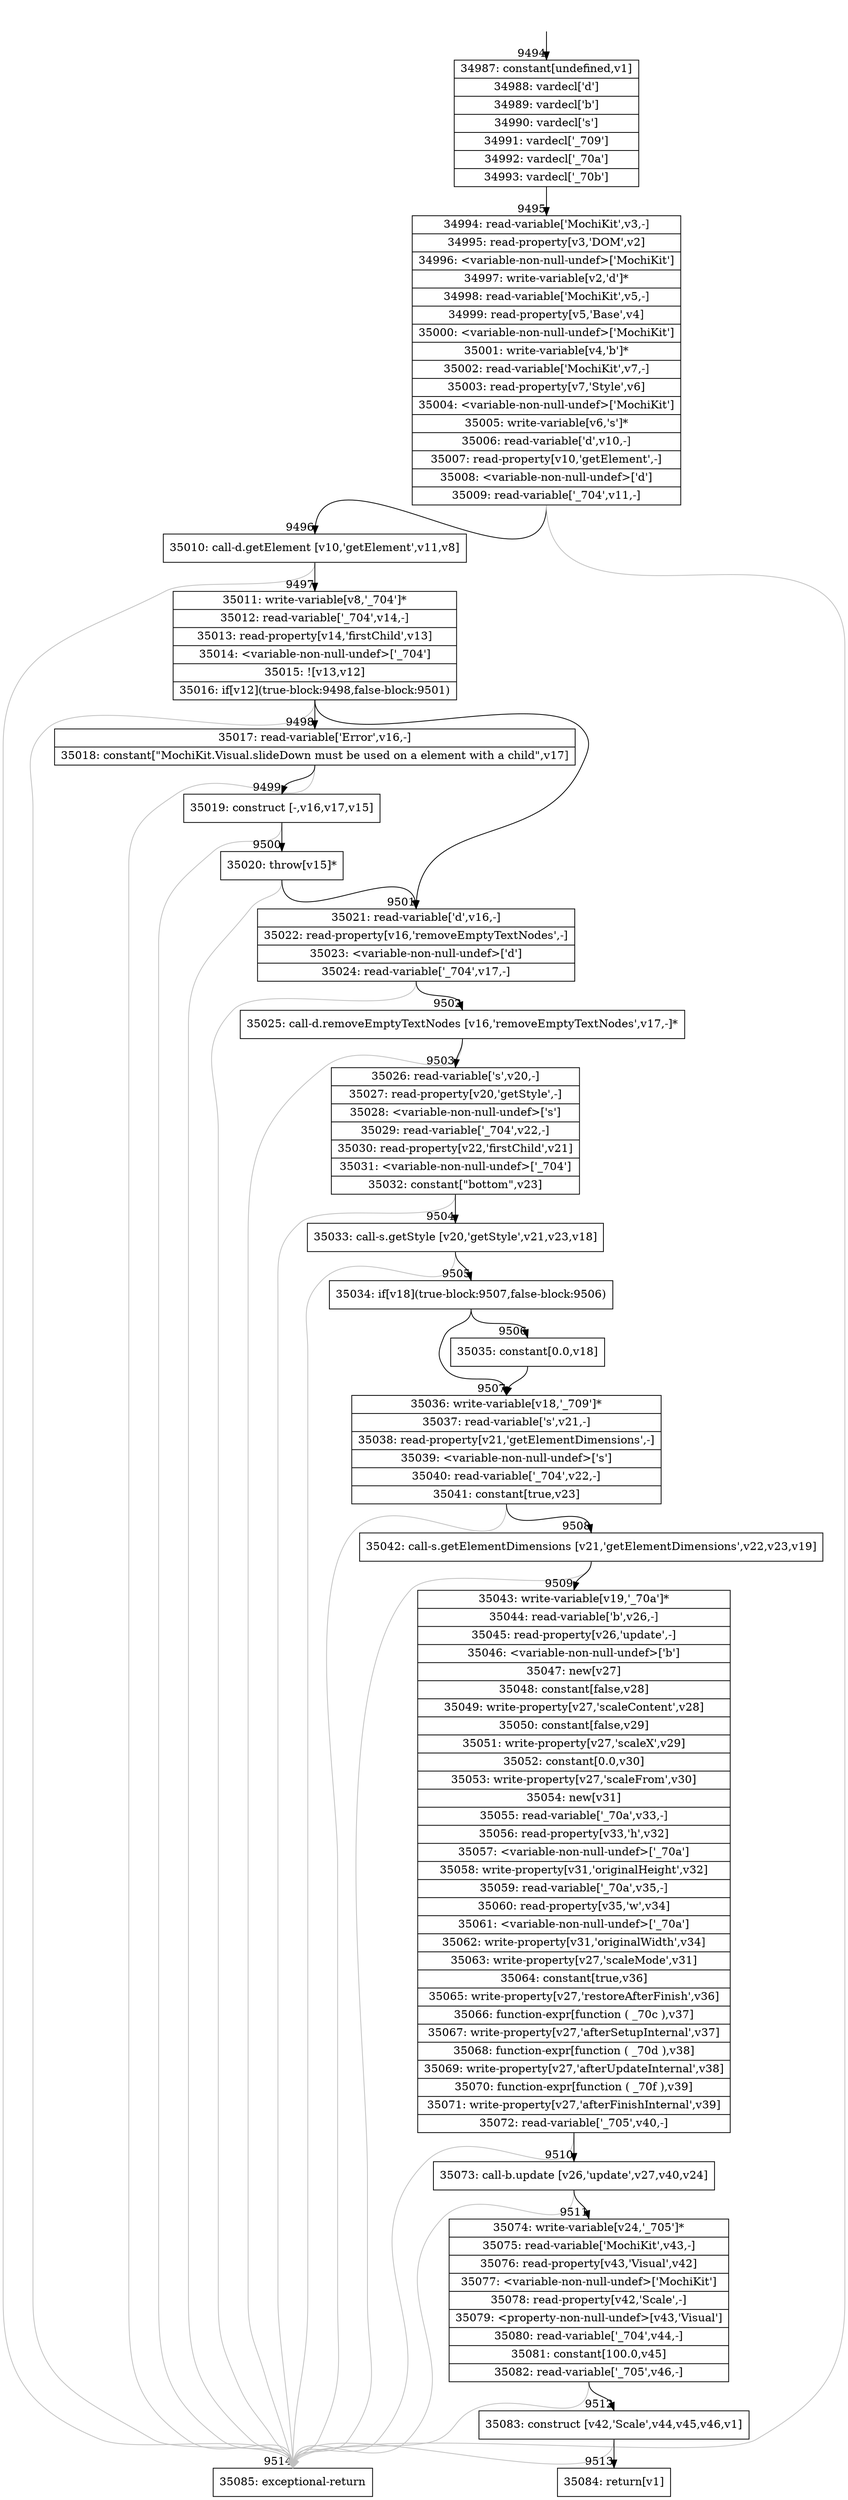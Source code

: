 digraph {
rankdir="TD"
BB_entry659[shape=none,label=""];
BB_entry659 -> BB9494 [tailport=s, headport=n, headlabel="    9494"]
BB9494 [shape=record label="{34987: constant[undefined,v1]|34988: vardecl['d']|34989: vardecl['b']|34990: vardecl['s']|34991: vardecl['_709']|34992: vardecl['_70a']|34993: vardecl['_70b']}" ] 
BB9494 -> BB9495 [tailport=s, headport=n, headlabel="      9495"]
BB9495 [shape=record label="{34994: read-variable['MochiKit',v3,-]|34995: read-property[v3,'DOM',v2]|34996: \<variable-non-null-undef\>['MochiKit']|34997: write-variable[v2,'d']*|34998: read-variable['MochiKit',v5,-]|34999: read-property[v5,'Base',v4]|35000: \<variable-non-null-undef\>['MochiKit']|35001: write-variable[v4,'b']*|35002: read-variable['MochiKit',v7,-]|35003: read-property[v7,'Style',v6]|35004: \<variable-non-null-undef\>['MochiKit']|35005: write-variable[v6,'s']*|35006: read-variable['d',v10,-]|35007: read-property[v10,'getElement',-]|35008: \<variable-non-null-undef\>['d']|35009: read-variable['_704',v11,-]}" ] 
BB9495 -> BB9496 [tailport=s, headport=n, headlabel="      9496"]
BB9495 -> BB9514 [tailport=s, headport=n, color=gray, headlabel="      9514"]
BB9496 [shape=record label="{35010: call-d.getElement [v10,'getElement',v11,v8]}" ] 
BB9496 -> BB9497 [tailport=s, headport=n, headlabel="      9497"]
BB9496 -> BB9514 [tailport=s, headport=n, color=gray]
BB9497 [shape=record label="{35011: write-variable[v8,'_704']*|35012: read-variable['_704',v14,-]|35013: read-property[v14,'firstChild',v13]|35014: \<variable-non-null-undef\>['_704']|35015: ![v13,v12]|35016: if[v12](true-block:9498,false-block:9501)}" ] 
BB9497 -> BB9498 [tailport=s, headport=n, headlabel="      9498"]
BB9497 -> BB9501 [tailport=s, headport=n, headlabel="      9501"]
BB9497 -> BB9514 [tailport=s, headport=n, color=gray]
BB9498 [shape=record label="{35017: read-variable['Error',v16,-]|35018: constant[\"MochiKit.Visual.slideDown must be used on a element with a child\",v17]}" ] 
BB9498 -> BB9499 [tailport=s, headport=n, headlabel="      9499"]
BB9498 -> BB9514 [tailport=s, headport=n, color=gray]
BB9499 [shape=record label="{35019: construct [-,v16,v17,v15]}" ] 
BB9499 -> BB9500 [tailport=s, headport=n, headlabel="      9500"]
BB9499 -> BB9514 [tailport=s, headport=n, color=gray]
BB9500 [shape=record label="{35020: throw[v15]*}" ] 
BB9500 -> BB9501 [tailport=s, headport=n]
BB9500 -> BB9514 [tailport=s, headport=n, color=gray]
BB9501 [shape=record label="{35021: read-variable['d',v16,-]|35022: read-property[v16,'removeEmptyTextNodes',-]|35023: \<variable-non-null-undef\>['d']|35024: read-variable['_704',v17,-]}" ] 
BB9501 -> BB9502 [tailport=s, headport=n, headlabel="      9502"]
BB9501 -> BB9514 [tailport=s, headport=n, color=gray]
BB9502 [shape=record label="{35025: call-d.removeEmptyTextNodes [v16,'removeEmptyTextNodes',v17,-]*}" ] 
BB9502 -> BB9503 [tailport=s, headport=n, headlabel="      9503"]
BB9502 -> BB9514 [tailport=s, headport=n, color=gray]
BB9503 [shape=record label="{35026: read-variable['s',v20,-]|35027: read-property[v20,'getStyle',-]|35028: \<variable-non-null-undef\>['s']|35029: read-variable['_704',v22,-]|35030: read-property[v22,'firstChild',v21]|35031: \<variable-non-null-undef\>['_704']|35032: constant[\"bottom\",v23]}" ] 
BB9503 -> BB9504 [tailport=s, headport=n, headlabel="      9504"]
BB9503 -> BB9514 [tailport=s, headport=n, color=gray]
BB9504 [shape=record label="{35033: call-s.getStyle [v20,'getStyle',v21,v23,v18]}" ] 
BB9504 -> BB9505 [tailport=s, headport=n, headlabel="      9505"]
BB9504 -> BB9514 [tailport=s, headport=n, color=gray]
BB9505 [shape=record label="{35034: if[v18](true-block:9507,false-block:9506)}" ] 
BB9505 -> BB9507 [tailport=s, headport=n, headlabel="      9507"]
BB9505 -> BB9506 [tailport=s, headport=n, headlabel="      9506"]
BB9506 [shape=record label="{35035: constant[0.0,v18]}" ] 
BB9506 -> BB9507 [tailport=s, headport=n]
BB9507 [shape=record label="{35036: write-variable[v18,'_709']*|35037: read-variable['s',v21,-]|35038: read-property[v21,'getElementDimensions',-]|35039: \<variable-non-null-undef\>['s']|35040: read-variable['_704',v22,-]|35041: constant[true,v23]}" ] 
BB9507 -> BB9508 [tailport=s, headport=n, headlabel="      9508"]
BB9507 -> BB9514 [tailport=s, headport=n, color=gray]
BB9508 [shape=record label="{35042: call-s.getElementDimensions [v21,'getElementDimensions',v22,v23,v19]}" ] 
BB9508 -> BB9509 [tailport=s, headport=n, headlabel="      9509"]
BB9508 -> BB9514 [tailport=s, headport=n, color=gray]
BB9509 [shape=record label="{35043: write-variable[v19,'_70a']*|35044: read-variable['b',v26,-]|35045: read-property[v26,'update',-]|35046: \<variable-non-null-undef\>['b']|35047: new[v27]|35048: constant[false,v28]|35049: write-property[v27,'scaleContent',v28]|35050: constant[false,v29]|35051: write-property[v27,'scaleX',v29]|35052: constant[0.0,v30]|35053: write-property[v27,'scaleFrom',v30]|35054: new[v31]|35055: read-variable['_70a',v33,-]|35056: read-property[v33,'h',v32]|35057: \<variable-non-null-undef\>['_70a']|35058: write-property[v31,'originalHeight',v32]|35059: read-variable['_70a',v35,-]|35060: read-property[v35,'w',v34]|35061: \<variable-non-null-undef\>['_70a']|35062: write-property[v31,'originalWidth',v34]|35063: write-property[v27,'scaleMode',v31]|35064: constant[true,v36]|35065: write-property[v27,'restoreAfterFinish',v36]|35066: function-expr[function ( _70c ),v37]|35067: write-property[v27,'afterSetupInternal',v37]|35068: function-expr[function ( _70d ),v38]|35069: write-property[v27,'afterUpdateInternal',v38]|35070: function-expr[function ( _70f ),v39]|35071: write-property[v27,'afterFinishInternal',v39]|35072: read-variable['_705',v40,-]}" ] 
BB9509 -> BB9510 [tailport=s, headport=n, headlabel="      9510"]
BB9509 -> BB9514 [tailport=s, headport=n, color=gray]
BB9510 [shape=record label="{35073: call-b.update [v26,'update',v27,v40,v24]}" ] 
BB9510 -> BB9511 [tailport=s, headport=n, headlabel="      9511"]
BB9510 -> BB9514 [tailport=s, headport=n, color=gray]
BB9511 [shape=record label="{35074: write-variable[v24,'_705']*|35075: read-variable['MochiKit',v43,-]|35076: read-property[v43,'Visual',v42]|35077: \<variable-non-null-undef\>['MochiKit']|35078: read-property[v42,'Scale',-]|35079: \<property-non-null-undef\>[v43,'Visual']|35080: read-variable['_704',v44,-]|35081: constant[100.0,v45]|35082: read-variable['_705',v46,-]}" ] 
BB9511 -> BB9512 [tailport=s, headport=n, headlabel="      9512"]
BB9511 -> BB9514 [tailport=s, headport=n, color=gray]
BB9512 [shape=record label="{35083: construct [v42,'Scale',v44,v45,v46,v1]}" ] 
BB9512 -> BB9513 [tailport=s, headport=n, headlabel="      9513"]
BB9512 -> BB9514 [tailport=s, headport=n, color=gray]
BB9513 [shape=record label="{35084: return[v1]}" ] 
BB9514 [shape=record label="{35085: exceptional-return}" ] 
//#$~ 6721
}
